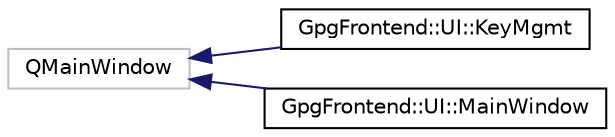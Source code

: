 digraph "Graphical Class Hierarchy"
{
 // INTERACTIVE_SVG=YES
 // LATEX_PDF_SIZE
  edge [fontname="Helvetica",fontsize="10",labelfontname="Helvetica",labelfontsize="10"];
  node [fontname="Helvetica",fontsize="10",shape=record];
  rankdir="LR";
  Node0 [label="QMainWindow",height=0.2,width=0.4,color="grey75", fillcolor="white", style="filled",tooltip=" "];
  Node0 -> Node1 [dir="back",color="midnightblue",fontsize="10",style="solid",fontname="Helvetica"];
  Node1 [label="GpgFrontend::UI::KeyMgmt",height=0.2,width=0.4,color="black", fillcolor="white", style="filled",URL="$classGpgFrontend_1_1UI_1_1KeyMgmt.html",tooltip=" "];
  Node0 -> Node2 [dir="back",color="midnightblue",fontsize="10",style="solid",fontname="Helvetica"];
  Node2 [label="GpgFrontend::UI::MainWindow",height=0.2,width=0.4,color="black", fillcolor="white", style="filled",URL="$classGpgFrontend_1_1UI_1_1MainWindow.html",tooltip=" "];
}
